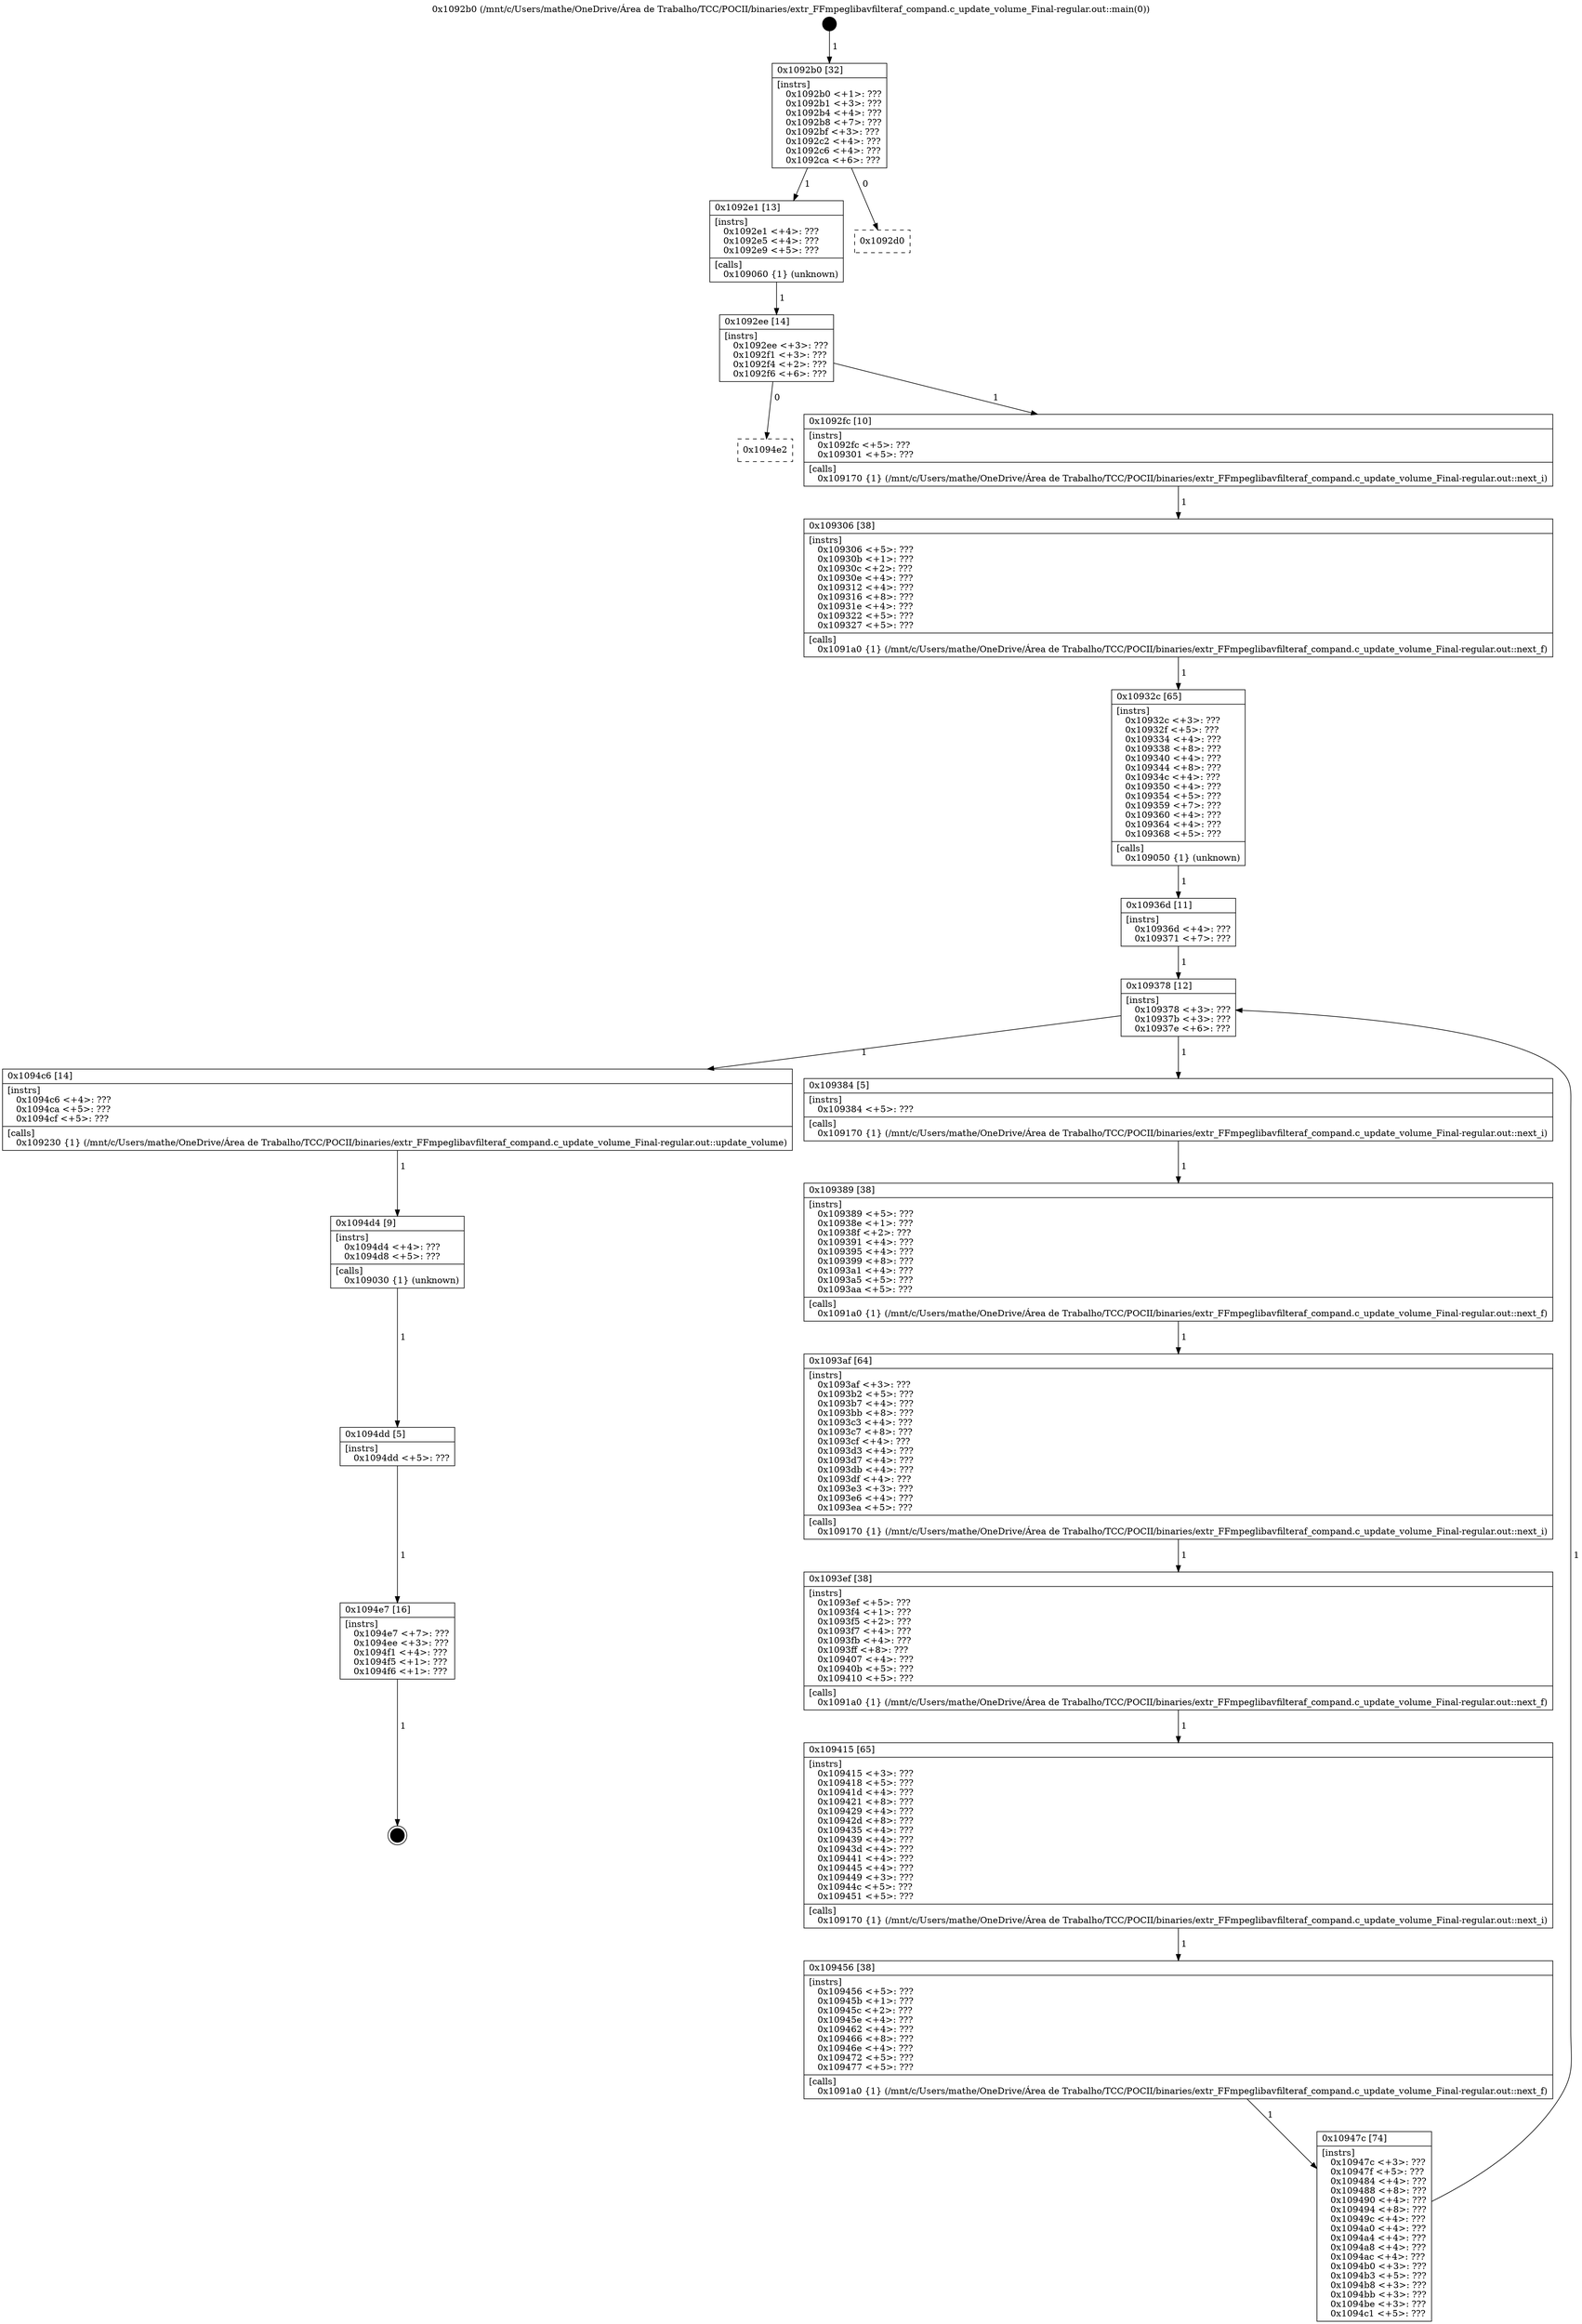 digraph "0x1092b0" {
  label = "0x1092b0 (/mnt/c/Users/mathe/OneDrive/Área de Trabalho/TCC/POCII/binaries/extr_FFmpeglibavfilteraf_compand.c_update_volume_Final-regular.out::main(0))"
  labelloc = "t"
  node[shape=record]

  Entry [label="",width=0.3,height=0.3,shape=circle,fillcolor=black,style=filled]
  "0x1092b0" [label="{
     0x1092b0 [32]\l
     | [instrs]\l
     &nbsp;&nbsp;0x1092b0 \<+1\>: ???\l
     &nbsp;&nbsp;0x1092b1 \<+3\>: ???\l
     &nbsp;&nbsp;0x1092b4 \<+4\>: ???\l
     &nbsp;&nbsp;0x1092b8 \<+7\>: ???\l
     &nbsp;&nbsp;0x1092bf \<+3\>: ???\l
     &nbsp;&nbsp;0x1092c2 \<+4\>: ???\l
     &nbsp;&nbsp;0x1092c6 \<+4\>: ???\l
     &nbsp;&nbsp;0x1092ca \<+6\>: ???\l
  }"]
  "0x1092e1" [label="{
     0x1092e1 [13]\l
     | [instrs]\l
     &nbsp;&nbsp;0x1092e1 \<+4\>: ???\l
     &nbsp;&nbsp;0x1092e5 \<+4\>: ???\l
     &nbsp;&nbsp;0x1092e9 \<+5\>: ???\l
     | [calls]\l
     &nbsp;&nbsp;0x109060 \{1\} (unknown)\l
  }"]
  "0x1092d0" [label="{
     0x1092d0\l
  }", style=dashed]
  "0x1092ee" [label="{
     0x1092ee [14]\l
     | [instrs]\l
     &nbsp;&nbsp;0x1092ee \<+3\>: ???\l
     &nbsp;&nbsp;0x1092f1 \<+3\>: ???\l
     &nbsp;&nbsp;0x1092f4 \<+2\>: ???\l
     &nbsp;&nbsp;0x1092f6 \<+6\>: ???\l
  }"]
  "0x1094e2" [label="{
     0x1094e2\l
  }", style=dashed]
  "0x1092fc" [label="{
     0x1092fc [10]\l
     | [instrs]\l
     &nbsp;&nbsp;0x1092fc \<+5\>: ???\l
     &nbsp;&nbsp;0x109301 \<+5\>: ???\l
     | [calls]\l
     &nbsp;&nbsp;0x109170 \{1\} (/mnt/c/Users/mathe/OneDrive/Área de Trabalho/TCC/POCII/binaries/extr_FFmpeglibavfilteraf_compand.c_update_volume_Final-regular.out::next_i)\l
  }"]
  Exit [label="",width=0.3,height=0.3,shape=circle,fillcolor=black,style=filled,peripheries=2]
  "0x109306" [label="{
     0x109306 [38]\l
     | [instrs]\l
     &nbsp;&nbsp;0x109306 \<+5\>: ???\l
     &nbsp;&nbsp;0x10930b \<+1\>: ???\l
     &nbsp;&nbsp;0x10930c \<+2\>: ???\l
     &nbsp;&nbsp;0x10930e \<+4\>: ???\l
     &nbsp;&nbsp;0x109312 \<+4\>: ???\l
     &nbsp;&nbsp;0x109316 \<+8\>: ???\l
     &nbsp;&nbsp;0x10931e \<+4\>: ???\l
     &nbsp;&nbsp;0x109322 \<+5\>: ???\l
     &nbsp;&nbsp;0x109327 \<+5\>: ???\l
     | [calls]\l
     &nbsp;&nbsp;0x1091a0 \{1\} (/mnt/c/Users/mathe/OneDrive/Área de Trabalho/TCC/POCII/binaries/extr_FFmpeglibavfilteraf_compand.c_update_volume_Final-regular.out::next_f)\l
  }"]
  "0x10932c" [label="{
     0x10932c [65]\l
     | [instrs]\l
     &nbsp;&nbsp;0x10932c \<+3\>: ???\l
     &nbsp;&nbsp;0x10932f \<+5\>: ???\l
     &nbsp;&nbsp;0x109334 \<+4\>: ???\l
     &nbsp;&nbsp;0x109338 \<+8\>: ???\l
     &nbsp;&nbsp;0x109340 \<+4\>: ???\l
     &nbsp;&nbsp;0x109344 \<+8\>: ???\l
     &nbsp;&nbsp;0x10934c \<+4\>: ???\l
     &nbsp;&nbsp;0x109350 \<+4\>: ???\l
     &nbsp;&nbsp;0x109354 \<+5\>: ???\l
     &nbsp;&nbsp;0x109359 \<+7\>: ???\l
     &nbsp;&nbsp;0x109360 \<+4\>: ???\l
     &nbsp;&nbsp;0x109364 \<+4\>: ???\l
     &nbsp;&nbsp;0x109368 \<+5\>: ???\l
     | [calls]\l
     &nbsp;&nbsp;0x109050 \{1\} (unknown)\l
  }"]
  "0x109378" [label="{
     0x109378 [12]\l
     | [instrs]\l
     &nbsp;&nbsp;0x109378 \<+3\>: ???\l
     &nbsp;&nbsp;0x10937b \<+3\>: ???\l
     &nbsp;&nbsp;0x10937e \<+6\>: ???\l
  }"]
  "0x1094c6" [label="{
     0x1094c6 [14]\l
     | [instrs]\l
     &nbsp;&nbsp;0x1094c6 \<+4\>: ???\l
     &nbsp;&nbsp;0x1094ca \<+5\>: ???\l
     &nbsp;&nbsp;0x1094cf \<+5\>: ???\l
     | [calls]\l
     &nbsp;&nbsp;0x109230 \{1\} (/mnt/c/Users/mathe/OneDrive/Área de Trabalho/TCC/POCII/binaries/extr_FFmpeglibavfilteraf_compand.c_update_volume_Final-regular.out::update_volume)\l
  }"]
  "0x109384" [label="{
     0x109384 [5]\l
     | [instrs]\l
     &nbsp;&nbsp;0x109384 \<+5\>: ???\l
     | [calls]\l
     &nbsp;&nbsp;0x109170 \{1\} (/mnt/c/Users/mathe/OneDrive/Área de Trabalho/TCC/POCII/binaries/extr_FFmpeglibavfilteraf_compand.c_update_volume_Final-regular.out::next_i)\l
  }"]
  "0x109389" [label="{
     0x109389 [38]\l
     | [instrs]\l
     &nbsp;&nbsp;0x109389 \<+5\>: ???\l
     &nbsp;&nbsp;0x10938e \<+1\>: ???\l
     &nbsp;&nbsp;0x10938f \<+2\>: ???\l
     &nbsp;&nbsp;0x109391 \<+4\>: ???\l
     &nbsp;&nbsp;0x109395 \<+4\>: ???\l
     &nbsp;&nbsp;0x109399 \<+8\>: ???\l
     &nbsp;&nbsp;0x1093a1 \<+4\>: ???\l
     &nbsp;&nbsp;0x1093a5 \<+5\>: ???\l
     &nbsp;&nbsp;0x1093aa \<+5\>: ???\l
     | [calls]\l
     &nbsp;&nbsp;0x1091a0 \{1\} (/mnt/c/Users/mathe/OneDrive/Área de Trabalho/TCC/POCII/binaries/extr_FFmpeglibavfilteraf_compand.c_update_volume_Final-regular.out::next_f)\l
  }"]
  "0x1093af" [label="{
     0x1093af [64]\l
     | [instrs]\l
     &nbsp;&nbsp;0x1093af \<+3\>: ???\l
     &nbsp;&nbsp;0x1093b2 \<+5\>: ???\l
     &nbsp;&nbsp;0x1093b7 \<+4\>: ???\l
     &nbsp;&nbsp;0x1093bb \<+8\>: ???\l
     &nbsp;&nbsp;0x1093c3 \<+4\>: ???\l
     &nbsp;&nbsp;0x1093c7 \<+8\>: ???\l
     &nbsp;&nbsp;0x1093cf \<+4\>: ???\l
     &nbsp;&nbsp;0x1093d3 \<+4\>: ???\l
     &nbsp;&nbsp;0x1093d7 \<+4\>: ???\l
     &nbsp;&nbsp;0x1093db \<+4\>: ???\l
     &nbsp;&nbsp;0x1093df \<+4\>: ???\l
     &nbsp;&nbsp;0x1093e3 \<+3\>: ???\l
     &nbsp;&nbsp;0x1093e6 \<+4\>: ???\l
     &nbsp;&nbsp;0x1093ea \<+5\>: ???\l
     | [calls]\l
     &nbsp;&nbsp;0x109170 \{1\} (/mnt/c/Users/mathe/OneDrive/Área de Trabalho/TCC/POCII/binaries/extr_FFmpeglibavfilteraf_compand.c_update_volume_Final-regular.out::next_i)\l
  }"]
  "0x1093ef" [label="{
     0x1093ef [38]\l
     | [instrs]\l
     &nbsp;&nbsp;0x1093ef \<+5\>: ???\l
     &nbsp;&nbsp;0x1093f4 \<+1\>: ???\l
     &nbsp;&nbsp;0x1093f5 \<+2\>: ???\l
     &nbsp;&nbsp;0x1093f7 \<+4\>: ???\l
     &nbsp;&nbsp;0x1093fb \<+4\>: ???\l
     &nbsp;&nbsp;0x1093ff \<+8\>: ???\l
     &nbsp;&nbsp;0x109407 \<+4\>: ???\l
     &nbsp;&nbsp;0x10940b \<+5\>: ???\l
     &nbsp;&nbsp;0x109410 \<+5\>: ???\l
     | [calls]\l
     &nbsp;&nbsp;0x1091a0 \{1\} (/mnt/c/Users/mathe/OneDrive/Área de Trabalho/TCC/POCII/binaries/extr_FFmpeglibavfilteraf_compand.c_update_volume_Final-regular.out::next_f)\l
  }"]
  "0x109415" [label="{
     0x109415 [65]\l
     | [instrs]\l
     &nbsp;&nbsp;0x109415 \<+3\>: ???\l
     &nbsp;&nbsp;0x109418 \<+5\>: ???\l
     &nbsp;&nbsp;0x10941d \<+4\>: ???\l
     &nbsp;&nbsp;0x109421 \<+8\>: ???\l
     &nbsp;&nbsp;0x109429 \<+4\>: ???\l
     &nbsp;&nbsp;0x10942d \<+8\>: ???\l
     &nbsp;&nbsp;0x109435 \<+4\>: ???\l
     &nbsp;&nbsp;0x109439 \<+4\>: ???\l
     &nbsp;&nbsp;0x10943d \<+4\>: ???\l
     &nbsp;&nbsp;0x109441 \<+4\>: ???\l
     &nbsp;&nbsp;0x109445 \<+4\>: ???\l
     &nbsp;&nbsp;0x109449 \<+3\>: ???\l
     &nbsp;&nbsp;0x10944c \<+5\>: ???\l
     &nbsp;&nbsp;0x109451 \<+5\>: ???\l
     | [calls]\l
     &nbsp;&nbsp;0x109170 \{1\} (/mnt/c/Users/mathe/OneDrive/Área de Trabalho/TCC/POCII/binaries/extr_FFmpeglibavfilteraf_compand.c_update_volume_Final-regular.out::next_i)\l
  }"]
  "0x109456" [label="{
     0x109456 [38]\l
     | [instrs]\l
     &nbsp;&nbsp;0x109456 \<+5\>: ???\l
     &nbsp;&nbsp;0x10945b \<+1\>: ???\l
     &nbsp;&nbsp;0x10945c \<+2\>: ???\l
     &nbsp;&nbsp;0x10945e \<+4\>: ???\l
     &nbsp;&nbsp;0x109462 \<+4\>: ???\l
     &nbsp;&nbsp;0x109466 \<+8\>: ???\l
     &nbsp;&nbsp;0x10946e \<+4\>: ???\l
     &nbsp;&nbsp;0x109472 \<+5\>: ???\l
     &nbsp;&nbsp;0x109477 \<+5\>: ???\l
     | [calls]\l
     &nbsp;&nbsp;0x1091a0 \{1\} (/mnt/c/Users/mathe/OneDrive/Área de Trabalho/TCC/POCII/binaries/extr_FFmpeglibavfilteraf_compand.c_update_volume_Final-regular.out::next_f)\l
  }"]
  "0x10947c" [label="{
     0x10947c [74]\l
     | [instrs]\l
     &nbsp;&nbsp;0x10947c \<+3\>: ???\l
     &nbsp;&nbsp;0x10947f \<+5\>: ???\l
     &nbsp;&nbsp;0x109484 \<+4\>: ???\l
     &nbsp;&nbsp;0x109488 \<+8\>: ???\l
     &nbsp;&nbsp;0x109490 \<+4\>: ???\l
     &nbsp;&nbsp;0x109494 \<+8\>: ???\l
     &nbsp;&nbsp;0x10949c \<+4\>: ???\l
     &nbsp;&nbsp;0x1094a0 \<+4\>: ???\l
     &nbsp;&nbsp;0x1094a4 \<+4\>: ???\l
     &nbsp;&nbsp;0x1094a8 \<+4\>: ???\l
     &nbsp;&nbsp;0x1094ac \<+4\>: ???\l
     &nbsp;&nbsp;0x1094b0 \<+3\>: ???\l
     &nbsp;&nbsp;0x1094b3 \<+5\>: ???\l
     &nbsp;&nbsp;0x1094b8 \<+3\>: ???\l
     &nbsp;&nbsp;0x1094bb \<+3\>: ???\l
     &nbsp;&nbsp;0x1094be \<+3\>: ???\l
     &nbsp;&nbsp;0x1094c1 \<+5\>: ???\l
  }"]
  "0x10936d" [label="{
     0x10936d [11]\l
     | [instrs]\l
     &nbsp;&nbsp;0x10936d \<+4\>: ???\l
     &nbsp;&nbsp;0x109371 \<+7\>: ???\l
  }"]
  "0x1094d4" [label="{
     0x1094d4 [9]\l
     | [instrs]\l
     &nbsp;&nbsp;0x1094d4 \<+4\>: ???\l
     &nbsp;&nbsp;0x1094d8 \<+5\>: ???\l
     | [calls]\l
     &nbsp;&nbsp;0x109030 \{1\} (unknown)\l
  }"]
  "0x1094dd" [label="{
     0x1094dd [5]\l
     | [instrs]\l
     &nbsp;&nbsp;0x1094dd \<+5\>: ???\l
  }"]
  "0x1094e7" [label="{
     0x1094e7 [16]\l
     | [instrs]\l
     &nbsp;&nbsp;0x1094e7 \<+7\>: ???\l
     &nbsp;&nbsp;0x1094ee \<+3\>: ???\l
     &nbsp;&nbsp;0x1094f1 \<+4\>: ???\l
     &nbsp;&nbsp;0x1094f5 \<+1\>: ???\l
     &nbsp;&nbsp;0x1094f6 \<+1\>: ???\l
  }"]
  Entry -> "0x1092b0" [label=" 1"]
  "0x1092b0" -> "0x1092e1" [label=" 1"]
  "0x1092b0" -> "0x1092d0" [label=" 0"]
  "0x1092e1" -> "0x1092ee" [label=" 1"]
  "0x1092ee" -> "0x1094e2" [label=" 0"]
  "0x1092ee" -> "0x1092fc" [label=" 1"]
  "0x1094e7" -> Exit [label=" 1"]
  "0x1092fc" -> "0x109306" [label=" 1"]
  "0x109306" -> "0x10932c" [label=" 1"]
  "0x10932c" -> "0x10936d" [label=" 1"]
  "0x109378" -> "0x1094c6" [label=" 1"]
  "0x109378" -> "0x109384" [label=" 1"]
  "0x109384" -> "0x109389" [label=" 1"]
  "0x109389" -> "0x1093af" [label=" 1"]
  "0x1093af" -> "0x1093ef" [label=" 1"]
  "0x1093ef" -> "0x109415" [label=" 1"]
  "0x109415" -> "0x109456" [label=" 1"]
  "0x109456" -> "0x10947c" [label=" 1"]
  "0x10936d" -> "0x109378" [label=" 1"]
  "0x10947c" -> "0x109378" [label=" 1"]
  "0x1094c6" -> "0x1094d4" [label=" 1"]
  "0x1094d4" -> "0x1094dd" [label=" 1"]
  "0x1094dd" -> "0x1094e7" [label=" 1"]
}
